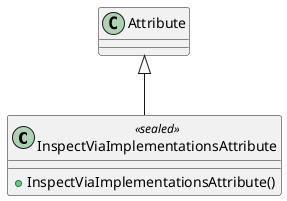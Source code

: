 @startuml
class InspectViaImplementationsAttribute <<sealed>> {
    + InspectViaImplementationsAttribute()
}
Attribute <|-- InspectViaImplementationsAttribute
@enduml

